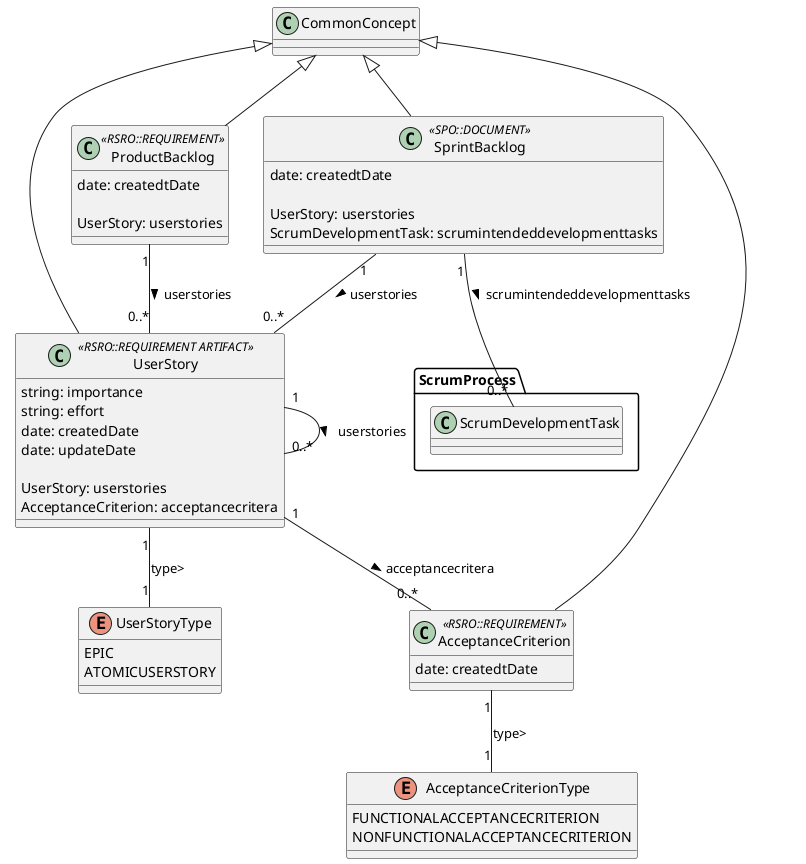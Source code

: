 @startuml ProductSprintBacklog
enum UserStoryType {
    EPIC
    ATOMICUSERSTORY
}
enum AcceptanceCriterionType {
    FUNCTIONALACCEPTANCECRITERION
    NONFUNCTIONALACCEPTANCECRITERION
}

class UserStory <<RSRO::REQUIREMENT ARTIFACT>>{
string: importance
string: effort
date: createdDate
date: updateDate

UserStory: userstories
AcceptanceCriterion: acceptancecritera
}

CommonConcept <|-- UserStory

UserStory "1" -- "1" UserStoryType : type>
UserStory "1" -- "0..*" UserStory : userstories >
UserStory "1" -- "0..*" AcceptanceCriterion : acceptancecritera >

class AcceptanceCriterion <<RSRO::REQUIREMENT>>{
date: createdtDate

}

CommonConcept <|-- AcceptanceCriterion

AcceptanceCriterion "1" -- "1" AcceptanceCriterionType : type>

class ProductBacklog <<RSRO::REQUIREMENT>>{
date: createdtDate

UserStory: userstories
}

CommonConcept <|-- ProductBacklog


ProductBacklog "1" -- "0..*" UserStory : userstories >

class SprintBacklog <<SPO::DOCUMENT>>{
date: createdtDate

UserStory: userstories
ScrumDevelopmentTask: scrumintendeddevelopmenttasks
}

CommonConcept <|-- SprintBacklog


SprintBacklog "1" -- "0..*" UserStory : userstories >
SprintBacklog "1" -- "0..*" ScrumProcess.ScrumDevelopmentTask : scrumintendeddevelopmenttasks >

@enduml
